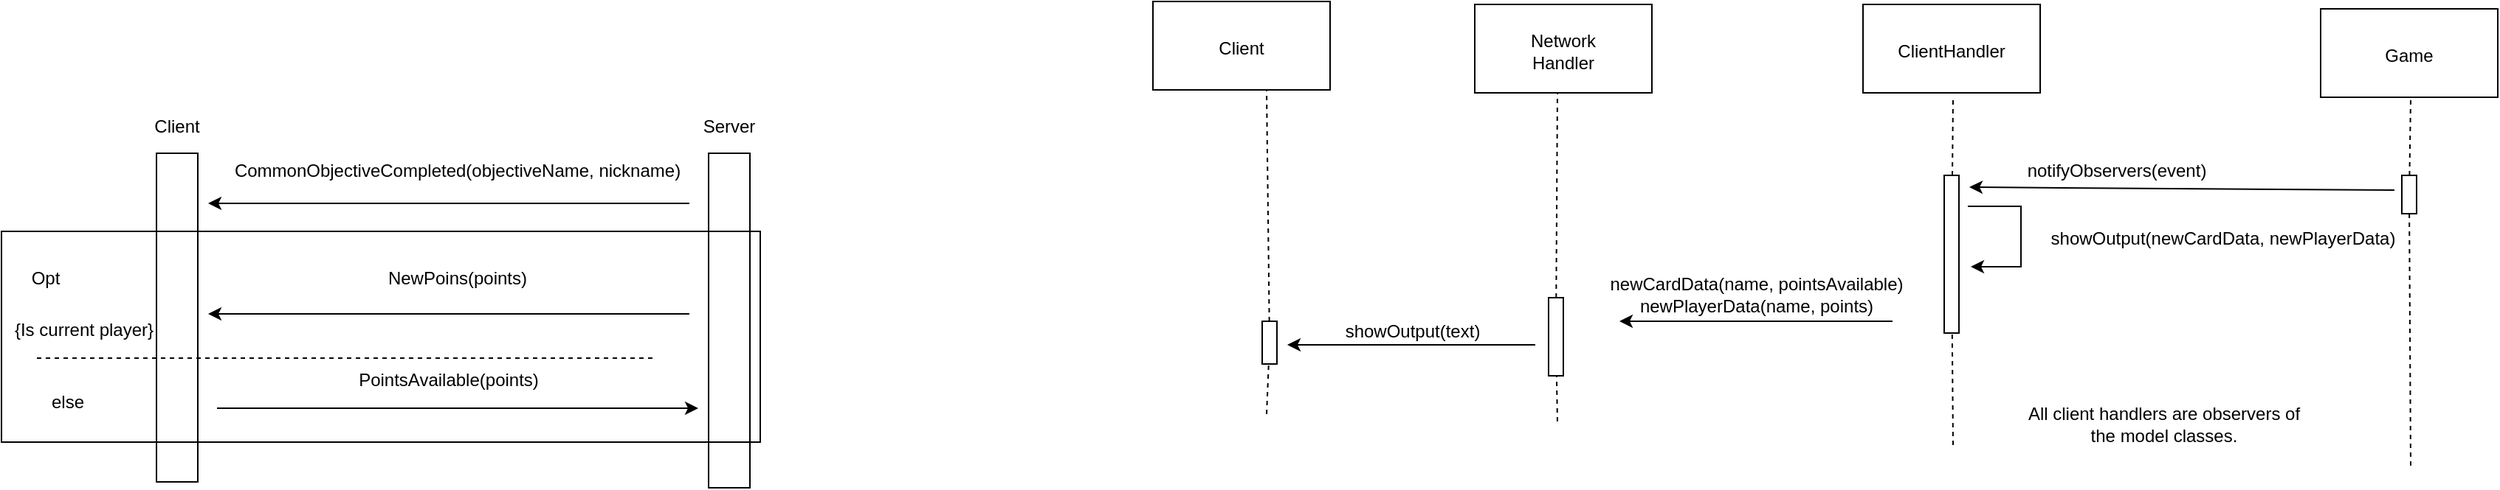 <mxfile version="20.7.4" type="device"><diagram id="hD-HJGg8FE6BXPF10luZ" name="Page-1"><mxGraphModel dx="1834" dy="1262" grid="0" gridSize="10" guides="1" tooltips="1" connect="1" arrows="1" fold="1" page="0" pageScale="1" pageWidth="1169" pageHeight="827" math="0" shadow="0"><root><mxCell id="0"/><mxCell id="1" parent="0"/><mxCell id="wTesO4fE1sriG_7unGoX-7" value="" style="rounded=0;whiteSpace=wrap;html=1;fillColor=none;" parent="1" vertex="1"><mxGeometry x="-103" y="120" width="514" height="143" as="geometry"/></mxCell><mxCell id="wTesO4fE1sriG_7unGoX-1" value="" style="rounded=0;whiteSpace=wrap;html=1;fillColor=none;" parent="1" vertex="1"><mxGeometry x="2" y="67" width="28" height="223" as="geometry"/></mxCell><mxCell id="wTesO4fE1sriG_7unGoX-2" value="" style="rounded=0;whiteSpace=wrap;html=1;fillColor=none;" parent="1" vertex="1"><mxGeometry x="376" y="67" width="28" height="227" as="geometry"/></mxCell><mxCell id="wTesO4fE1sriG_7unGoX-3" value="Client" style="text;html=1;strokeColor=none;fillColor=none;align=center;verticalAlign=middle;whiteSpace=wrap;rounded=0;" parent="1" vertex="1"><mxGeometry x="-14" y="34" width="60" height="30" as="geometry"/></mxCell><mxCell id="wTesO4fE1sriG_7unGoX-4" value="Server" style="text;html=1;strokeColor=none;fillColor=none;align=center;verticalAlign=middle;whiteSpace=wrap;rounded=0;" parent="1" vertex="1"><mxGeometry x="360" y="34" width="60" height="30" as="geometry"/></mxCell><mxCell id="wTesO4fE1sriG_7unGoX-6" value="" style="endArrow=none;html=1;rounded=0;startArrow=classic;startFill=1;endFill=0;" parent="1" edge="1"><mxGeometry width="50" height="50" relative="1" as="geometry"><mxPoint x="37" y="101" as="sourcePoint"/><mxPoint x="363.0" y="101" as="targetPoint"/></mxGeometry></mxCell><mxCell id="wTesO4fE1sriG_7unGoX-9" value="CommonObjectiveCompleted(objectiveName, nickname)" style="text;html=1;strokeColor=none;fillColor=none;align=center;verticalAlign=middle;whiteSpace=wrap;rounded=0;" parent="1" vertex="1"><mxGeometry x="30" y="64" width="352" height="30" as="geometry"/></mxCell><mxCell id="wTesO4fE1sriG_7unGoX-10" value="Opt" style="text;html=1;strokeColor=none;fillColor=none;align=center;verticalAlign=middle;whiteSpace=wrap;rounded=0;" parent="1" vertex="1"><mxGeometry x="-103" y="137" width="60" height="30" as="geometry"/></mxCell><mxCell id="wTesO4fE1sriG_7unGoX-11" value="{Is current player}" style="text;html=1;strokeColor=none;fillColor=none;align=center;verticalAlign=middle;whiteSpace=wrap;rounded=0;" parent="1" vertex="1"><mxGeometry x="-103" y="172" width="112" height="30" as="geometry"/></mxCell><mxCell id="wTesO4fE1sriG_7unGoX-12" value="" style="endArrow=none;html=1;rounded=0;startArrow=classic;startFill=1;endFill=0;" parent="1" edge="1"><mxGeometry width="50" height="50" relative="1" as="geometry"><mxPoint x="37" y="176" as="sourcePoint"/><mxPoint x="363.0" y="176" as="targetPoint"/></mxGeometry></mxCell><mxCell id="wTesO4fE1sriG_7unGoX-13" value="NewPoins(points)" style="text;html=1;strokeColor=none;fillColor=none;align=center;verticalAlign=middle;whiteSpace=wrap;rounded=0;" parent="1" vertex="1"><mxGeometry x="30" y="137" width="352" height="30" as="geometry"/></mxCell><mxCell id="wTesO4fE1sriG_7unGoX-14" value="else" style="text;html=1;strokeColor=none;fillColor=none;align=center;verticalAlign=middle;whiteSpace=wrap;rounded=0;" parent="1" vertex="1"><mxGeometry x="-88" y="221" width="60" height="30" as="geometry"/></mxCell><mxCell id="wTesO4fE1sriG_7unGoX-15" value="" style="endArrow=classic;html=1;rounded=0;startArrow=none;startFill=0;endFill=1;" parent="1" edge="1"><mxGeometry width="50" height="50" relative="1" as="geometry"><mxPoint x="43" y="240" as="sourcePoint"/><mxPoint x="369.0" y="240" as="targetPoint"/></mxGeometry></mxCell><mxCell id="wTesO4fE1sriG_7unGoX-16" value="PointsAvailable(points)" style="text;html=1;strokeColor=none;fillColor=none;align=center;verticalAlign=middle;whiteSpace=wrap;rounded=0;" parent="1" vertex="1"><mxGeometry x="24" y="206" width="352" height="30" as="geometry"/></mxCell><mxCell id="wTesO4fE1sriG_7unGoX-18" value="" style="endArrow=none;dashed=1;html=1;rounded=0;" parent="1" edge="1"><mxGeometry width="50" height="50" relative="1" as="geometry"><mxPoint x="-79" y="206" as="sourcePoint"/><mxPoint x="338" y="206" as="targetPoint"/></mxGeometry></mxCell><mxCell id="wCT-xrbAAm_X4eUA9_XA-1" value="All client handlers are observers of the model classes." style="text;html=1;strokeColor=none;fillColor=none;align=center;verticalAlign=middle;whiteSpace=wrap;rounded=0;" parent="1" vertex="1"><mxGeometry x="1266" y="221" width="192" height="60" as="geometry"/></mxCell><mxCell id="gVLzVfo68kktbKpA-cd9-1" value="" style="rounded=0;whiteSpace=wrap;html=1;" vertex="1" parent="1"><mxGeometry x="677" y="-36" width="120" height="60" as="geometry"/></mxCell><mxCell id="gVLzVfo68kktbKpA-cd9-2" value="Client" style="text;html=1;strokeColor=none;fillColor=none;align=center;verticalAlign=middle;whiteSpace=wrap;rounded=0;" vertex="1" parent="1"><mxGeometry x="707" y="-19" width="60" height="30" as="geometry"/></mxCell><mxCell id="gVLzVfo68kktbKpA-cd9-3" value="" style="rounded=0;whiteSpace=wrap;html=1;" vertex="1" parent="1"><mxGeometry x="895" y="-34" width="120" height="60" as="geometry"/></mxCell><mxCell id="gVLzVfo68kktbKpA-cd9-4" value="Network&lt;br&gt;Handler" style="text;html=1;strokeColor=none;fillColor=none;align=center;verticalAlign=middle;whiteSpace=wrap;rounded=0;" vertex="1" parent="1"><mxGeometry x="925" y="-17" width="60" height="30" as="geometry"/></mxCell><mxCell id="gVLzVfo68kktbKpA-cd9-5" value="" style="rounded=0;whiteSpace=wrap;html=1;" vertex="1" parent="1"><mxGeometry x="1158" y="-34" width="120" height="60" as="geometry"/></mxCell><mxCell id="gVLzVfo68kktbKpA-cd9-6" value="ClientHandler" style="text;html=1;strokeColor=none;fillColor=none;align=center;verticalAlign=middle;whiteSpace=wrap;rounded=0;" vertex="1" parent="1"><mxGeometry x="1188" y="-17" width="60" height="30" as="geometry"/></mxCell><mxCell id="gVLzVfo68kktbKpA-cd9-9" value="" style="rounded=0;whiteSpace=wrap;html=1;" vertex="1" parent="1"><mxGeometry x="1468" y="-31" width="120" height="60" as="geometry"/></mxCell><mxCell id="gVLzVfo68kktbKpA-cd9-10" value="Game" style="text;html=1;strokeColor=none;fillColor=none;align=center;verticalAlign=middle;whiteSpace=wrap;rounded=0;" vertex="1" parent="1"><mxGeometry x="1498" y="-14" width="60" height="30" as="geometry"/></mxCell><mxCell id="gVLzVfo68kktbKpA-cd9-11" value="" style="endArrow=none;dashed=1;html=1;rounded=0;startArrow=none;" edge="1" parent="1" source="gVLzVfo68kktbKpA-cd9-26"><mxGeometry width="50" height="50" relative="1" as="geometry"><mxPoint x="754" y="244" as="sourcePoint"/><mxPoint x="754" y="24" as="targetPoint"/></mxGeometry></mxCell><mxCell id="gVLzVfo68kktbKpA-cd9-12" value="" style="endArrow=none;dashed=1;html=1;rounded=0;startArrow=none;" edge="1" parent="1" source="gVLzVfo68kktbKpA-cd9-28"><mxGeometry width="50" height="50" relative="1" as="geometry"><mxPoint x="951" y="249" as="sourcePoint"/><mxPoint x="951" y="26" as="targetPoint"/></mxGeometry></mxCell><mxCell id="gVLzVfo68kktbKpA-cd9-14" value="" style="endArrow=none;dashed=1;html=1;rounded=0;startArrow=none;" edge="1" parent="1" source="gVLzVfo68kktbKpA-cd9-30"><mxGeometry width="50" height="50" relative="1" as="geometry"><mxPoint x="1219" y="265" as="sourcePoint"/><mxPoint x="1219" y="31" as="targetPoint"/></mxGeometry></mxCell><mxCell id="gVLzVfo68kktbKpA-cd9-15" value="" style="endArrow=none;dashed=1;html=1;rounded=0;startArrow=none;" edge="1" parent="1" source="gVLzVfo68kktbKpA-cd9-33"><mxGeometry width="50" height="50" relative="1" as="geometry"><mxPoint x="1529" y="279" as="sourcePoint"/><mxPoint x="1529" y="31" as="targetPoint"/></mxGeometry></mxCell><mxCell id="gVLzVfo68kktbKpA-cd9-16" value="" style="endArrow=classic;html=1;rounded=0;" edge="1" parent="1"><mxGeometry width="50" height="50" relative="1" as="geometry"><mxPoint x="1518" y="92" as="sourcePoint"/><mxPoint x="1230" y="90" as="targetPoint"/></mxGeometry></mxCell><mxCell id="gVLzVfo68kktbKpA-cd9-17" value="notifyObservers(event)" style="text;html=1;strokeColor=none;fillColor=none;align=center;verticalAlign=middle;whiteSpace=wrap;rounded=0;" vertex="1" parent="1"><mxGeometry x="1300" y="64" width="60" height="30" as="geometry"/></mxCell><mxCell id="gVLzVfo68kktbKpA-cd9-18" value="" style="endArrow=classic;html=1;rounded=0;" edge="1" parent="1"><mxGeometry width="50" height="50" relative="1" as="geometry"><mxPoint x="1178" y="181" as="sourcePoint"/><mxPoint x="993" y="181" as="targetPoint"/></mxGeometry></mxCell><mxCell id="gVLzVfo68kktbKpA-cd9-19" value="newCardData(name, pointsAvailable)&lt;br&gt;newPlayerData(name, points)" style="text;html=1;strokeColor=none;fillColor=none;align=center;verticalAlign=middle;whiteSpace=wrap;rounded=0;" vertex="1" parent="1"><mxGeometry x="962" y="148" width="248" height="30" as="geometry"/></mxCell><mxCell id="gVLzVfo68kktbKpA-cd9-21" value="" style="endArrow=classic;html=1;rounded=0;" edge="1" parent="1"><mxGeometry width="50" height="50" relative="1" as="geometry"><mxPoint x="936" y="197" as="sourcePoint"/><mxPoint x="768" y="197" as="targetPoint"/></mxGeometry></mxCell><mxCell id="gVLzVfo68kktbKpA-cd9-22" value="showOutput(text)" style="text;html=1;strokeColor=none;fillColor=none;align=center;verticalAlign=middle;whiteSpace=wrap;rounded=0;" vertex="1" parent="1"><mxGeometry x="729" y="185" width="248" height="6" as="geometry"/></mxCell><mxCell id="gVLzVfo68kktbKpA-cd9-24" value="" style="endArrow=classic;html=1;rounded=0;" edge="1" parent="1"><mxGeometry x="-1" y="261" width="50" height="50" relative="1" as="geometry"><mxPoint x="1229" y="103" as="sourcePoint"/><mxPoint x="1231" y="144" as="targetPoint"/><Array as="points"><mxPoint x="1265" y="103"/><mxPoint x="1265" y="144"/></Array><mxPoint x="-248" y="179" as="offset"/></mxGeometry></mxCell><mxCell id="gVLzVfo68kktbKpA-cd9-25" value="showOutput(newCardData, newPlayerData)" style="text;html=1;strokeColor=none;fillColor=none;align=center;verticalAlign=middle;whiteSpace=wrap;rounded=0;" vertex="1" parent="1"><mxGeometry x="1278" y="110" width="248" height="30" as="geometry"/></mxCell><mxCell id="gVLzVfo68kktbKpA-cd9-26" value="" style="rounded=0;whiteSpace=wrap;html=1;fillColor=none;" vertex="1" parent="1"><mxGeometry x="751" y="181" width="10" height="29" as="geometry"/></mxCell><mxCell id="gVLzVfo68kktbKpA-cd9-27" value="" style="endArrow=none;dashed=1;html=1;rounded=0;" edge="1" parent="1" target="gVLzVfo68kktbKpA-cd9-26"><mxGeometry width="50" height="50" relative="1" as="geometry"><mxPoint x="754" y="244" as="sourcePoint"/><mxPoint x="754" y="24" as="targetPoint"/></mxGeometry></mxCell><mxCell id="gVLzVfo68kktbKpA-cd9-28" value="" style="rounded=0;whiteSpace=wrap;html=1;fillColor=none;" vertex="1" parent="1"><mxGeometry x="945" y="165" width="10" height="53" as="geometry"/></mxCell><mxCell id="gVLzVfo68kktbKpA-cd9-29" value="" style="endArrow=none;dashed=1;html=1;rounded=0;" edge="1" parent="1" target="gVLzVfo68kktbKpA-cd9-28"><mxGeometry width="50" height="50" relative="1" as="geometry"><mxPoint x="951" y="249" as="sourcePoint"/><mxPoint x="951" y="26" as="targetPoint"/></mxGeometry></mxCell><mxCell id="gVLzVfo68kktbKpA-cd9-30" value="" style="rounded=0;whiteSpace=wrap;html=1;fillColor=none;" vertex="1" parent="1"><mxGeometry x="1213" y="82" width="10" height="107" as="geometry"/></mxCell><mxCell id="gVLzVfo68kktbKpA-cd9-32" value="" style="endArrow=none;dashed=1;html=1;rounded=0;" edge="1" parent="1" target="gVLzVfo68kktbKpA-cd9-30"><mxGeometry width="50" height="50" relative="1" as="geometry"><mxPoint x="1219" y="265" as="sourcePoint"/><mxPoint x="1219" y="20" as="targetPoint"/></mxGeometry></mxCell><mxCell id="gVLzVfo68kktbKpA-cd9-33" value="" style="rounded=0;whiteSpace=wrap;html=1;fillColor=none;" vertex="1" parent="1"><mxGeometry x="1523" y="82" width="10" height="26" as="geometry"/></mxCell><mxCell id="gVLzVfo68kktbKpA-cd9-34" value="" style="endArrow=none;dashed=1;html=1;rounded=0;" edge="1" parent="1" target="gVLzVfo68kktbKpA-cd9-33"><mxGeometry width="50" height="50" relative="1" as="geometry"><mxPoint x="1529" y="279" as="sourcePoint"/><mxPoint x="1529" y="31" as="targetPoint"/></mxGeometry></mxCell></root></mxGraphModel></diagram></mxfile>